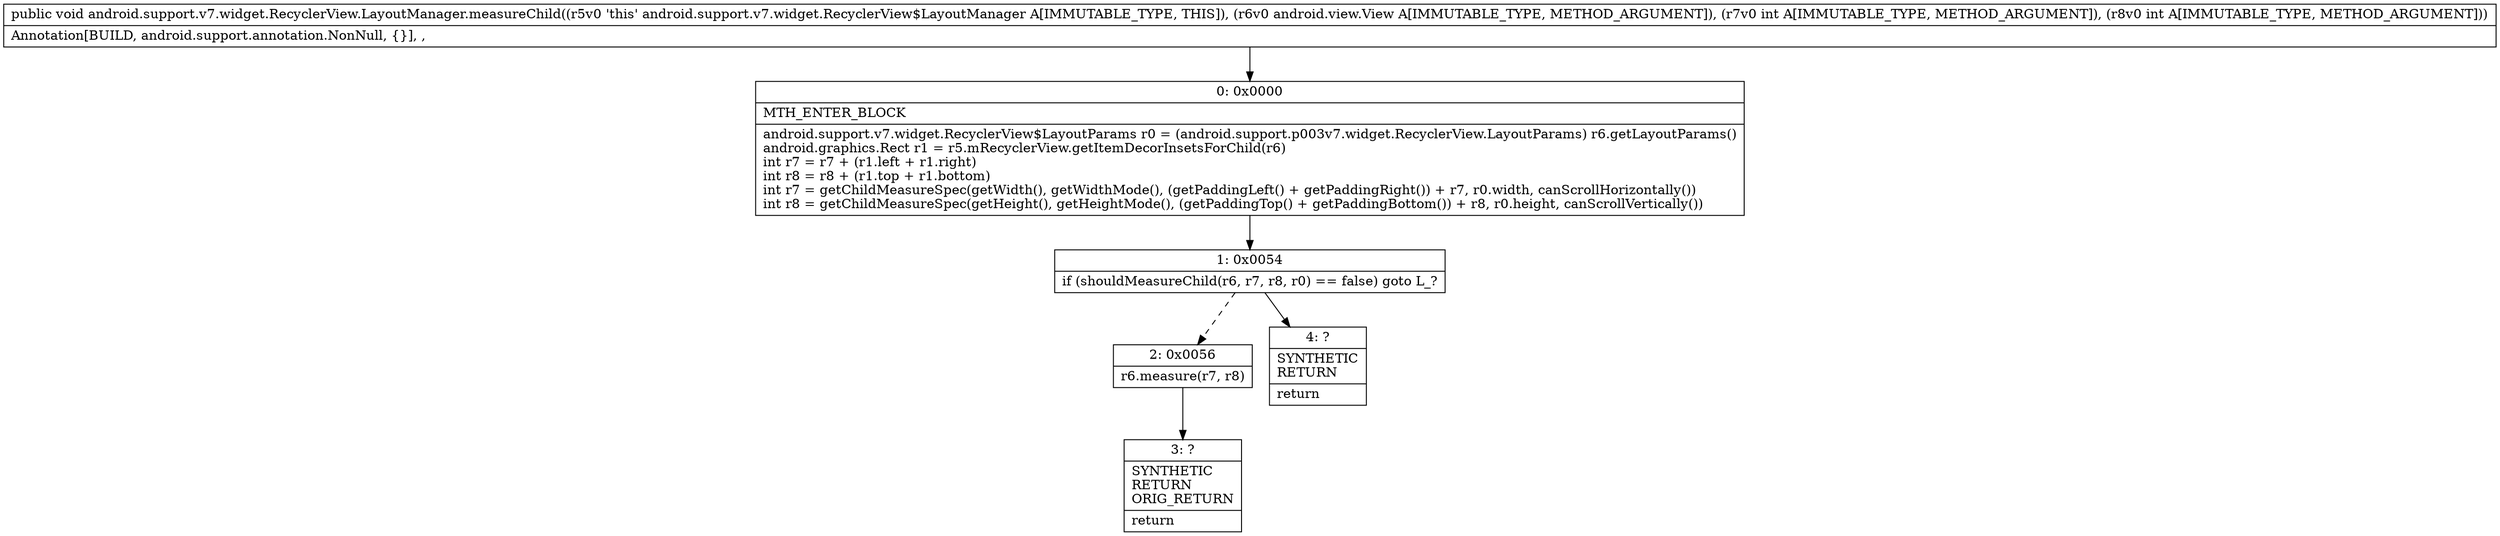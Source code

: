 digraph "CFG forandroid.support.v7.widget.RecyclerView.LayoutManager.measureChild(Landroid\/view\/View;II)V" {
Node_0 [shape=record,label="{0\:\ 0x0000|MTH_ENTER_BLOCK\l|android.support.v7.widget.RecyclerView$LayoutParams r0 = (android.support.p003v7.widget.RecyclerView.LayoutParams) r6.getLayoutParams()\landroid.graphics.Rect r1 = r5.mRecyclerView.getItemDecorInsetsForChild(r6)\lint r7 = r7 + (r1.left + r1.right)\lint r8 = r8 + (r1.top + r1.bottom)\lint r7 = getChildMeasureSpec(getWidth(), getWidthMode(), (getPaddingLeft() + getPaddingRight()) + r7, r0.width, canScrollHorizontally())\lint r8 = getChildMeasureSpec(getHeight(), getHeightMode(), (getPaddingTop() + getPaddingBottom()) + r8, r0.height, canScrollVertically())\l}"];
Node_1 [shape=record,label="{1\:\ 0x0054|if (shouldMeasureChild(r6, r7, r8, r0) == false) goto L_?\l}"];
Node_2 [shape=record,label="{2\:\ 0x0056|r6.measure(r7, r8)\l}"];
Node_3 [shape=record,label="{3\:\ ?|SYNTHETIC\lRETURN\lORIG_RETURN\l|return\l}"];
Node_4 [shape=record,label="{4\:\ ?|SYNTHETIC\lRETURN\l|return\l}"];
MethodNode[shape=record,label="{public void android.support.v7.widget.RecyclerView.LayoutManager.measureChild((r5v0 'this' android.support.v7.widget.RecyclerView$LayoutManager A[IMMUTABLE_TYPE, THIS]), (r6v0 android.view.View A[IMMUTABLE_TYPE, METHOD_ARGUMENT]), (r7v0 int A[IMMUTABLE_TYPE, METHOD_ARGUMENT]), (r8v0 int A[IMMUTABLE_TYPE, METHOD_ARGUMENT]))  | Annotation[BUILD, android.support.annotation.NonNull, \{\}], , \l}"];
MethodNode -> Node_0;
Node_0 -> Node_1;
Node_1 -> Node_2[style=dashed];
Node_1 -> Node_4;
Node_2 -> Node_3;
}

